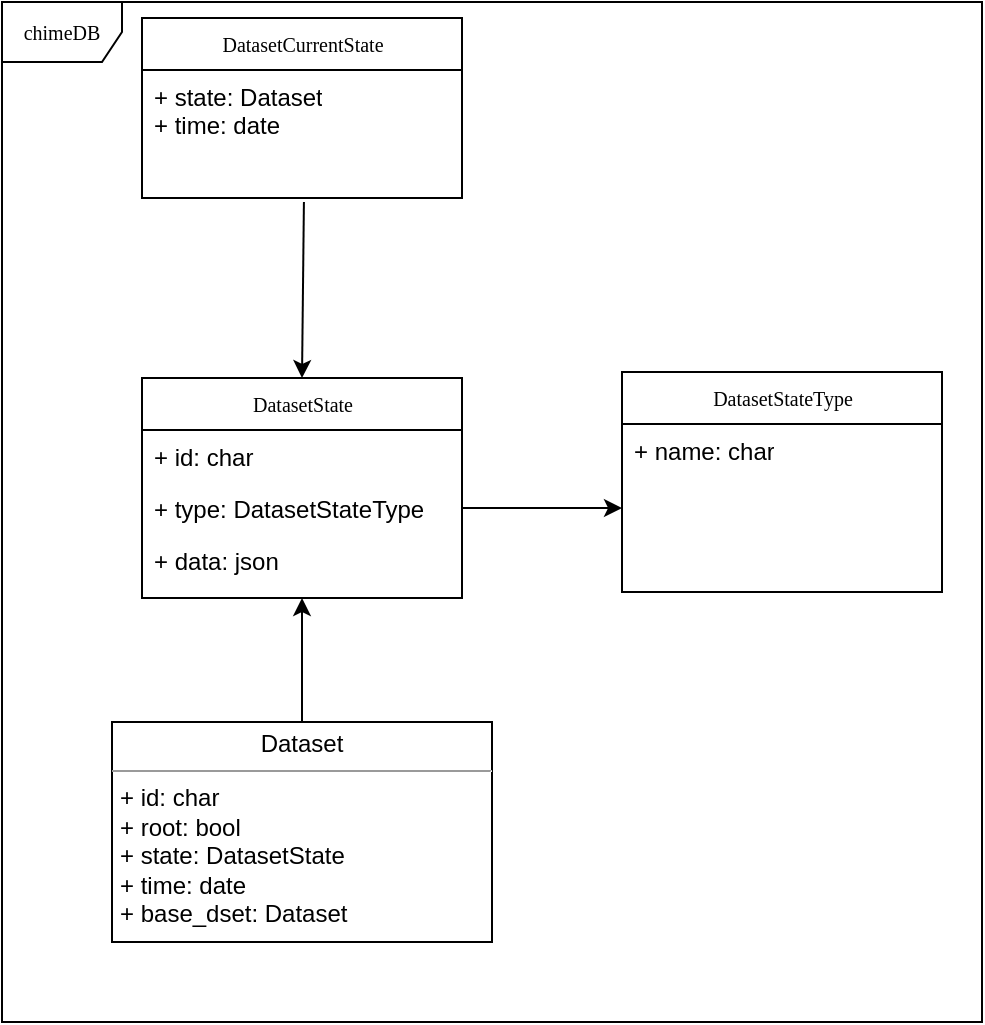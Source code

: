 <mxfile version="12.2.8" type="github" pages="1"><diagram name="Page-1" id="c4acf3e9-155e-7222-9cf6-157b1a14988f"><mxGraphModel dx="-278" dy="782" grid="1" gridSize="10" guides="1" tooltips="1" connect="1" arrows="1" fold="1" page="1" pageScale="1" pageWidth="850" pageHeight="1100" background="#ffffff" math="0" shadow="0"><root><mxCell id="0"/><mxCell id="1" parent="0"/><mxCell id="17acba5748e5396b-1" value="chimeDB" style="shape=umlFrame;whiteSpace=wrap;html=1;rounded=0;shadow=0;comic=0;labelBackgroundColor=none;strokeWidth=1;fontFamily=Verdana;fontSize=10;align=center;" parent="1" vertex="1"><mxGeometry x="1910" y="80" width="490" height="510" as="geometry"/></mxCell><mxCell id="VQJYgRyaFX6RRJ2YQrif-9" style="edgeStyle=orthogonalEdgeStyle;rounded=0;orthogonalLoop=1;jettySize=auto;html=1;exitX=0.506;exitY=1.031;exitDx=0;exitDy=0;entryX=0.5;entryY=0;entryDx=0;entryDy=0;exitPerimeter=0;" edge="1" parent="1" source="VQJYgRyaFX6RRJ2YQrif-8" target="17acba5748e5396b-20"><mxGeometry relative="1" as="geometry"><Array as="points"><mxPoint x="2060" y="180"/></Array></mxGeometry></mxCell><mxCell id="17acba5748e5396b-20" value="DatasetState" style="swimlane;html=1;fontStyle=0;childLayout=stackLayout;horizontal=1;startSize=26;fillColor=none;horizontalStack=0;resizeParent=1;resizeLast=0;collapsible=1;marginBottom=0;swimlaneFillColor=#ffffff;rounded=0;shadow=0;comic=0;labelBackgroundColor=none;strokeWidth=1;fontFamily=Verdana;fontSize=10;align=center;" parent="1" vertex="1"><mxGeometry x="1980" y="268" width="160" height="110" as="geometry"/></mxCell><mxCell id="17acba5748e5396b-21" value="+ id: char" style="text;html=1;strokeColor=none;fillColor=none;align=left;verticalAlign=top;spacingLeft=4;spacingRight=4;whiteSpace=wrap;overflow=hidden;rotatable=0;points=[[0,0.5],[1,0.5]];portConstraint=eastwest;" parent="17acba5748e5396b-20" vertex="1"><mxGeometry y="26" width="160" height="26" as="geometry"/></mxCell><mxCell id="17acba5748e5396b-24" value="+ type: DatasetStateType" style="text;html=1;strokeColor=none;fillColor=none;align=left;verticalAlign=top;spacingLeft=4;spacingRight=4;whiteSpace=wrap;overflow=hidden;rotatable=0;points=[[0,0.5],[1,0.5]];portConstraint=eastwest;" parent="17acba5748e5396b-20" vertex="1"><mxGeometry y="52" width="160" height="26" as="geometry"/></mxCell><mxCell id="17acba5748e5396b-26" value="+ data: json" style="text;html=1;strokeColor=none;fillColor=none;align=left;verticalAlign=top;spacingLeft=4;spacingRight=4;whiteSpace=wrap;overflow=hidden;rotatable=0;points=[[0,0.5],[1,0.5]];portConstraint=eastwest;" parent="17acba5748e5396b-20" vertex="1"><mxGeometry y="78" width="160" height="26" as="geometry"/></mxCell><mxCell id="17acba5748e5396b-30" value="DatasetStateType" style="swimlane;html=1;fontStyle=0;childLayout=stackLayout;horizontal=1;startSize=26;fillColor=none;horizontalStack=0;resizeParent=1;resizeLast=0;collapsible=1;marginBottom=0;swimlaneFillColor=#ffffff;rounded=0;shadow=0;comic=0;labelBackgroundColor=none;strokeWidth=1;fontFamily=Verdana;fontSize=10;align=center;" parent="1" vertex="1"><mxGeometry x="2220" y="265" width="160" height="110" as="geometry"/></mxCell><mxCell id="17acba5748e5396b-31" value="+ name: char" style="text;html=1;strokeColor=none;fillColor=none;align=left;verticalAlign=top;spacingLeft=4;spacingRight=4;whiteSpace=wrap;overflow=hidden;rotatable=0;points=[[0,0.5],[1,0.5]];portConstraint=eastwest;" parent="17acba5748e5396b-30" vertex="1"><mxGeometry y="26" width="160" height="26" as="geometry"/></mxCell><mxCell id="5d2195bd80daf111-36" style="edgeStyle=orthogonalEdgeStyle;rounded=0;html=1;dashed=1;labelBackgroundColor=none;startFill=0;endArrow=open;endFill=0;endSize=10;fontFamily=Verdana;fontSize=10;" parent="1" source="5d2195bd80daf111-9" edge="1"><mxGeometry relative="1" as="geometry"><Array as="points"><mxPoint x="550" y="520"/></Array><mxPoint x="490" y="520" as="targetPoint"/></mxGeometry></mxCell><mxCell id="VQJYgRyaFX6RRJ2YQrif-4" style="edgeStyle=orthogonalEdgeStyle;rounded=0;orthogonalLoop=1;jettySize=auto;html=1;exitX=0.5;exitY=0;exitDx=0;exitDy=0;entryX=0.5;entryY=1;entryDx=0;entryDy=0;" edge="1" parent="1" source="5d2195bd80daf111-15" target="17acba5748e5396b-20"><mxGeometry relative="1" as="geometry"><mxPoint x="2075" y="210" as="targetPoint"/></mxGeometry></mxCell><mxCell id="5d2195bd80daf111-15" value="&lt;p style=&quot;margin: 0px ; margin-top: 4px ; text-align: center&quot;&gt;Dataset&lt;br&gt;&lt;/p&gt;&lt;hr size=&quot;1&quot;&gt;&lt;p style=&quot;margin: 0px ; margin-left: 4px&quot;&gt;+ id: char&lt;/p&gt;&lt;p style=&quot;margin: 0px ; margin-left: 4px&quot;&gt;+ root: bool&lt;/p&gt;&lt;p style=&quot;margin: 0px ; margin-left: 4px&quot;&gt;+ state: DatasetState&lt;/p&gt;&lt;p style=&quot;margin: 0px ; margin-left: 4px&quot;&gt;+ time: date&lt;/p&gt;&lt;p style=&quot;margin: 0px ; margin-left: 4px&quot;&gt;+ base_dset: Dataset&lt;br&gt;&lt;/p&gt;" style="verticalAlign=top;align=left;overflow=fill;fontSize=12;fontFamily=Helvetica;html=1;rounded=0;shadow=0;comic=0;labelBackgroundColor=none;strokeWidth=1" parent="1" vertex="1"><mxGeometry x="1965" y="440" width="190" height="110" as="geometry"/></mxCell><mxCell id="VQJYgRyaFX6RRJ2YQrif-2" style="edgeStyle=orthogonalEdgeStyle;rounded=0;orthogonalLoop=1;jettySize=auto;html=1;exitX=1;exitY=0.5;exitDx=0;exitDy=0;" edge="1" parent="1" source="17acba5748e5396b-24"><mxGeometry relative="1" as="geometry"><mxPoint x="2220" y="333" as="targetPoint"/></mxGeometry></mxCell><mxCell id="VQJYgRyaFX6RRJ2YQrif-7" value="DatasetCurrentState" style="swimlane;html=1;fontStyle=0;childLayout=stackLayout;horizontal=1;startSize=26;fillColor=none;horizontalStack=0;resizeParent=1;resizeLast=0;collapsible=1;marginBottom=0;swimlaneFillColor=#ffffff;rounded=0;shadow=0;comic=0;labelBackgroundColor=none;strokeWidth=1;fontFamily=Verdana;fontSize=10;align=center;" vertex="1" parent="1"><mxGeometry x="1980" y="88" width="160" height="90" as="geometry"/></mxCell><mxCell id="VQJYgRyaFX6RRJ2YQrif-8" value="&lt;div&gt;+ state: Dataset&lt;/div&gt;&lt;div&gt;+ time: date&lt;br&gt;&lt;/div&gt;" style="text;html=1;strokeColor=none;fillColor=none;align=left;verticalAlign=top;spacingLeft=4;spacingRight=4;whiteSpace=wrap;overflow=hidden;rotatable=0;points=[[0,0.5],[1,0.5]];portConstraint=eastwest;" vertex="1" parent="VQJYgRyaFX6RRJ2YQrif-7"><mxGeometry y="26" width="160" height="64" as="geometry"/></mxCell></root></mxGraphModel></diagram></mxfile>